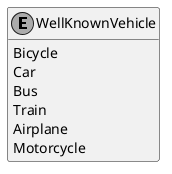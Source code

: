 ﻿@startuml
hide empty members
skinparam monochrome true
skinparam backgroundcolor transparent

enum WellKnownVehicle {
    Bicycle
    Car
    Bus
    Train
    Airplane
    Motorcycle
}

@enduml
